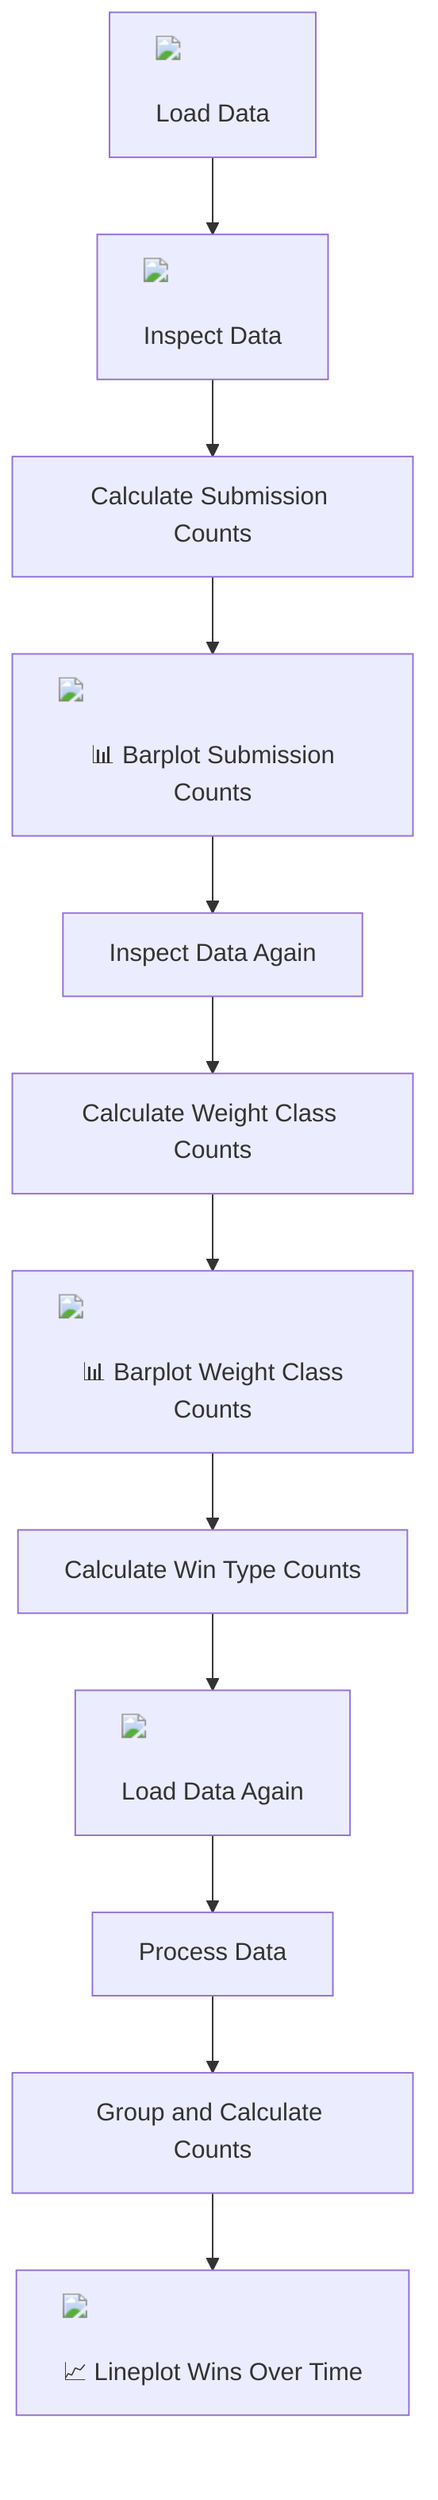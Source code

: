 flowchart TD
    A["<img src='file.svg'/> <br/> Load Data"] --> B["<img src='table.svg'/> <br/> Inspect Data"]
    B --> C["Calculate Submission Counts"]
    C --> D["<img src='barplot_template.svg'/> <br/> 📊 Barplot Submission Counts"]
    D --> E["Inspect Data Again"]
    E --> F["Calculate Weight Class Counts"]
    F --> G["<img src='barplot_template.svg'/> <br/> 📊 Barplot Weight Class Counts"]
    G --> H["Calculate Win Type Counts"]
    H --> I["<img src='file.svg'/> <br/> Load Data Again"]
    I --> J["Process Data"]
    J --> K["Group and Calculate Counts"]
    K --> L["<img src='lineplot_template.svg'/> <br/> 📈 Lineplot Wins Over Time"]